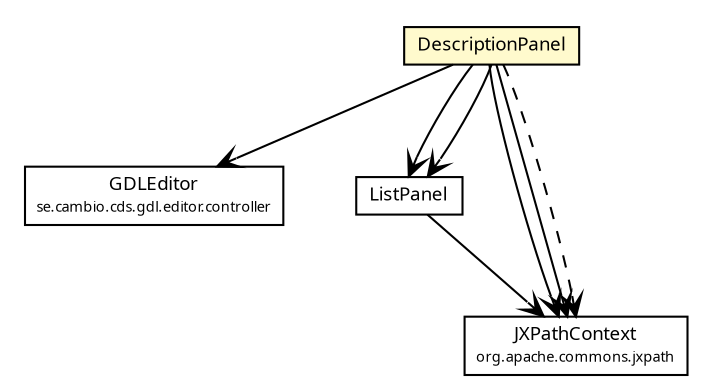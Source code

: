 #!/usr/local/bin/dot
#
# Class diagram 
# Generated by UMLGraph version R5_6 (http://www.umlgraph.org/)
#

digraph G {
	edge [fontname="Trebuchet MS",fontsize=10,labelfontname="Trebuchet MS",labelfontsize=10];
	node [fontname="Trebuchet MS",fontsize=10,shape=plaintext];
	nodesep=0.25;
	ranksep=0.5;
	// se.cambio.cds.gdl.editor.controller.GDLEditor
	c143806 [label=<<table title="se.cambio.cds.gdl.editor.controller.GDLEditor" border="0" cellborder="1" cellspacing="0" cellpadding="2" port="p" href="../../controller/GDLEditor.html">
		<tr><td><table border="0" cellspacing="0" cellpadding="1">
<tr><td align="center" balign="center"><font face="Trebuchet MS"> GDLEditor </font></td></tr>
<tr><td align="center" balign="center"><font face="Trebuchet MS" point-size="7.0"> se.cambio.cds.gdl.editor.controller </font></td></tr>
		</table></td></tr>
		</table>>, URL="../../controller/GDLEditor.html", fontname="Trebuchet MS", fontcolor="black", fontsize=9.0];
	// se.cambio.cds.gdl.editor.view.panels.ListPanel
	c143877 [label=<<table title="se.cambio.cds.gdl.editor.view.panels.ListPanel" border="0" cellborder="1" cellspacing="0" cellpadding="2" port="p" href="./ListPanel.html">
		<tr><td><table border="0" cellspacing="0" cellpadding="1">
<tr><td align="center" balign="center"><font face="Trebuchet MS"> ListPanel </font></td></tr>
		</table></td></tr>
		</table>>, URL="./ListPanel.html", fontname="Trebuchet MS", fontcolor="black", fontsize=9.0];
	// se.cambio.cds.gdl.editor.view.panels.DescriptionPanel
	c143895 [label=<<table title="se.cambio.cds.gdl.editor.view.panels.DescriptionPanel" border="0" cellborder="1" cellspacing="0" cellpadding="2" port="p" bgcolor="lemonChiffon" href="./DescriptionPanel.html">
		<tr><td><table border="0" cellspacing="0" cellpadding="1">
<tr><td align="center" balign="center"><font face="Trebuchet MS"> DescriptionPanel </font></td></tr>
		</table></td></tr>
		</table>>, URL="./DescriptionPanel.html", fontname="Trebuchet MS", fontcolor="black", fontsize=9.0];
	// se.cambio.cds.gdl.editor.view.panels.ListPanel NAVASSOC org.apache.commons.jxpath.JXPathContext
	c143877:p -> c143936:p [taillabel="", label="", headlabel="", fontname="Trebuchet MS", fontcolor="black", fontsize=10.0, color="black", arrowhead=open];
	// se.cambio.cds.gdl.editor.view.panels.DescriptionPanel NAVASSOC se.cambio.cds.gdl.editor.controller.GDLEditor
	c143895:p -> c143806:p [taillabel="", label="", headlabel="", fontname="Trebuchet MS", fontcolor="black", fontsize=10.0, color="black", arrowhead=open];
	// se.cambio.cds.gdl.editor.view.panels.DescriptionPanel NAVASSOC org.apache.commons.jxpath.JXPathContext
	c143895:p -> c143936:p [taillabel="", label="", headlabel="", fontname="Trebuchet MS", fontcolor="black", fontsize=10.0, color="black", arrowhead=open];
	// se.cambio.cds.gdl.editor.view.panels.DescriptionPanel NAVASSOC org.apache.commons.jxpath.JXPathContext
	c143895:p -> c143936:p [taillabel="", label="", headlabel="", fontname="Trebuchet MS", fontcolor="black", fontsize=10.0, color="black", arrowhead=open];
	// se.cambio.cds.gdl.editor.view.panels.DescriptionPanel NAVASSOC se.cambio.cds.gdl.editor.view.panels.ListPanel
	c143895:p -> c143877:p [taillabel="", label="", headlabel="", fontname="Trebuchet MS", fontcolor="black", fontsize=10.0, color="black", arrowhead=open];
	// se.cambio.cds.gdl.editor.view.panels.DescriptionPanel NAVASSOC se.cambio.cds.gdl.editor.view.panels.ListPanel
	c143895:p -> c143877:p [taillabel="", label="", headlabel="", fontname="Trebuchet MS", fontcolor="black", fontsize=10.0, color="black", arrowhead=open];
	// se.cambio.cds.gdl.editor.view.panels.DescriptionPanel DEPEND org.apache.commons.jxpath.JXPathContext
	c143895:p -> c143936:p [taillabel="", label="", headlabel="", fontname="Trebuchet MS", fontcolor="black", fontsize=10.0, color="black", arrowhead=open, style=dashed];
	// org.apache.commons.jxpath.JXPathContext
	c143936 [label=<<table title="org.apache.commons.jxpath.JXPathContext" border="0" cellborder="1" cellspacing="0" cellpadding="2" port="p" href="http://java.sun.com/j2se/1.4.2/docs/api/org/apache/commons/jxpath/JXPathContext.html">
		<tr><td><table border="0" cellspacing="0" cellpadding="1">
<tr><td align="center" balign="center"><font face="Trebuchet MS"> JXPathContext </font></td></tr>
<tr><td align="center" balign="center"><font face="Trebuchet MS" point-size="7.0"> org.apache.commons.jxpath </font></td></tr>
		</table></td></tr>
		</table>>, URL="http://java.sun.com/j2se/1.4.2/docs/api/org/apache/commons/jxpath/JXPathContext.html", fontname="Trebuchet MS", fontcolor="black", fontsize=9.0];
}

